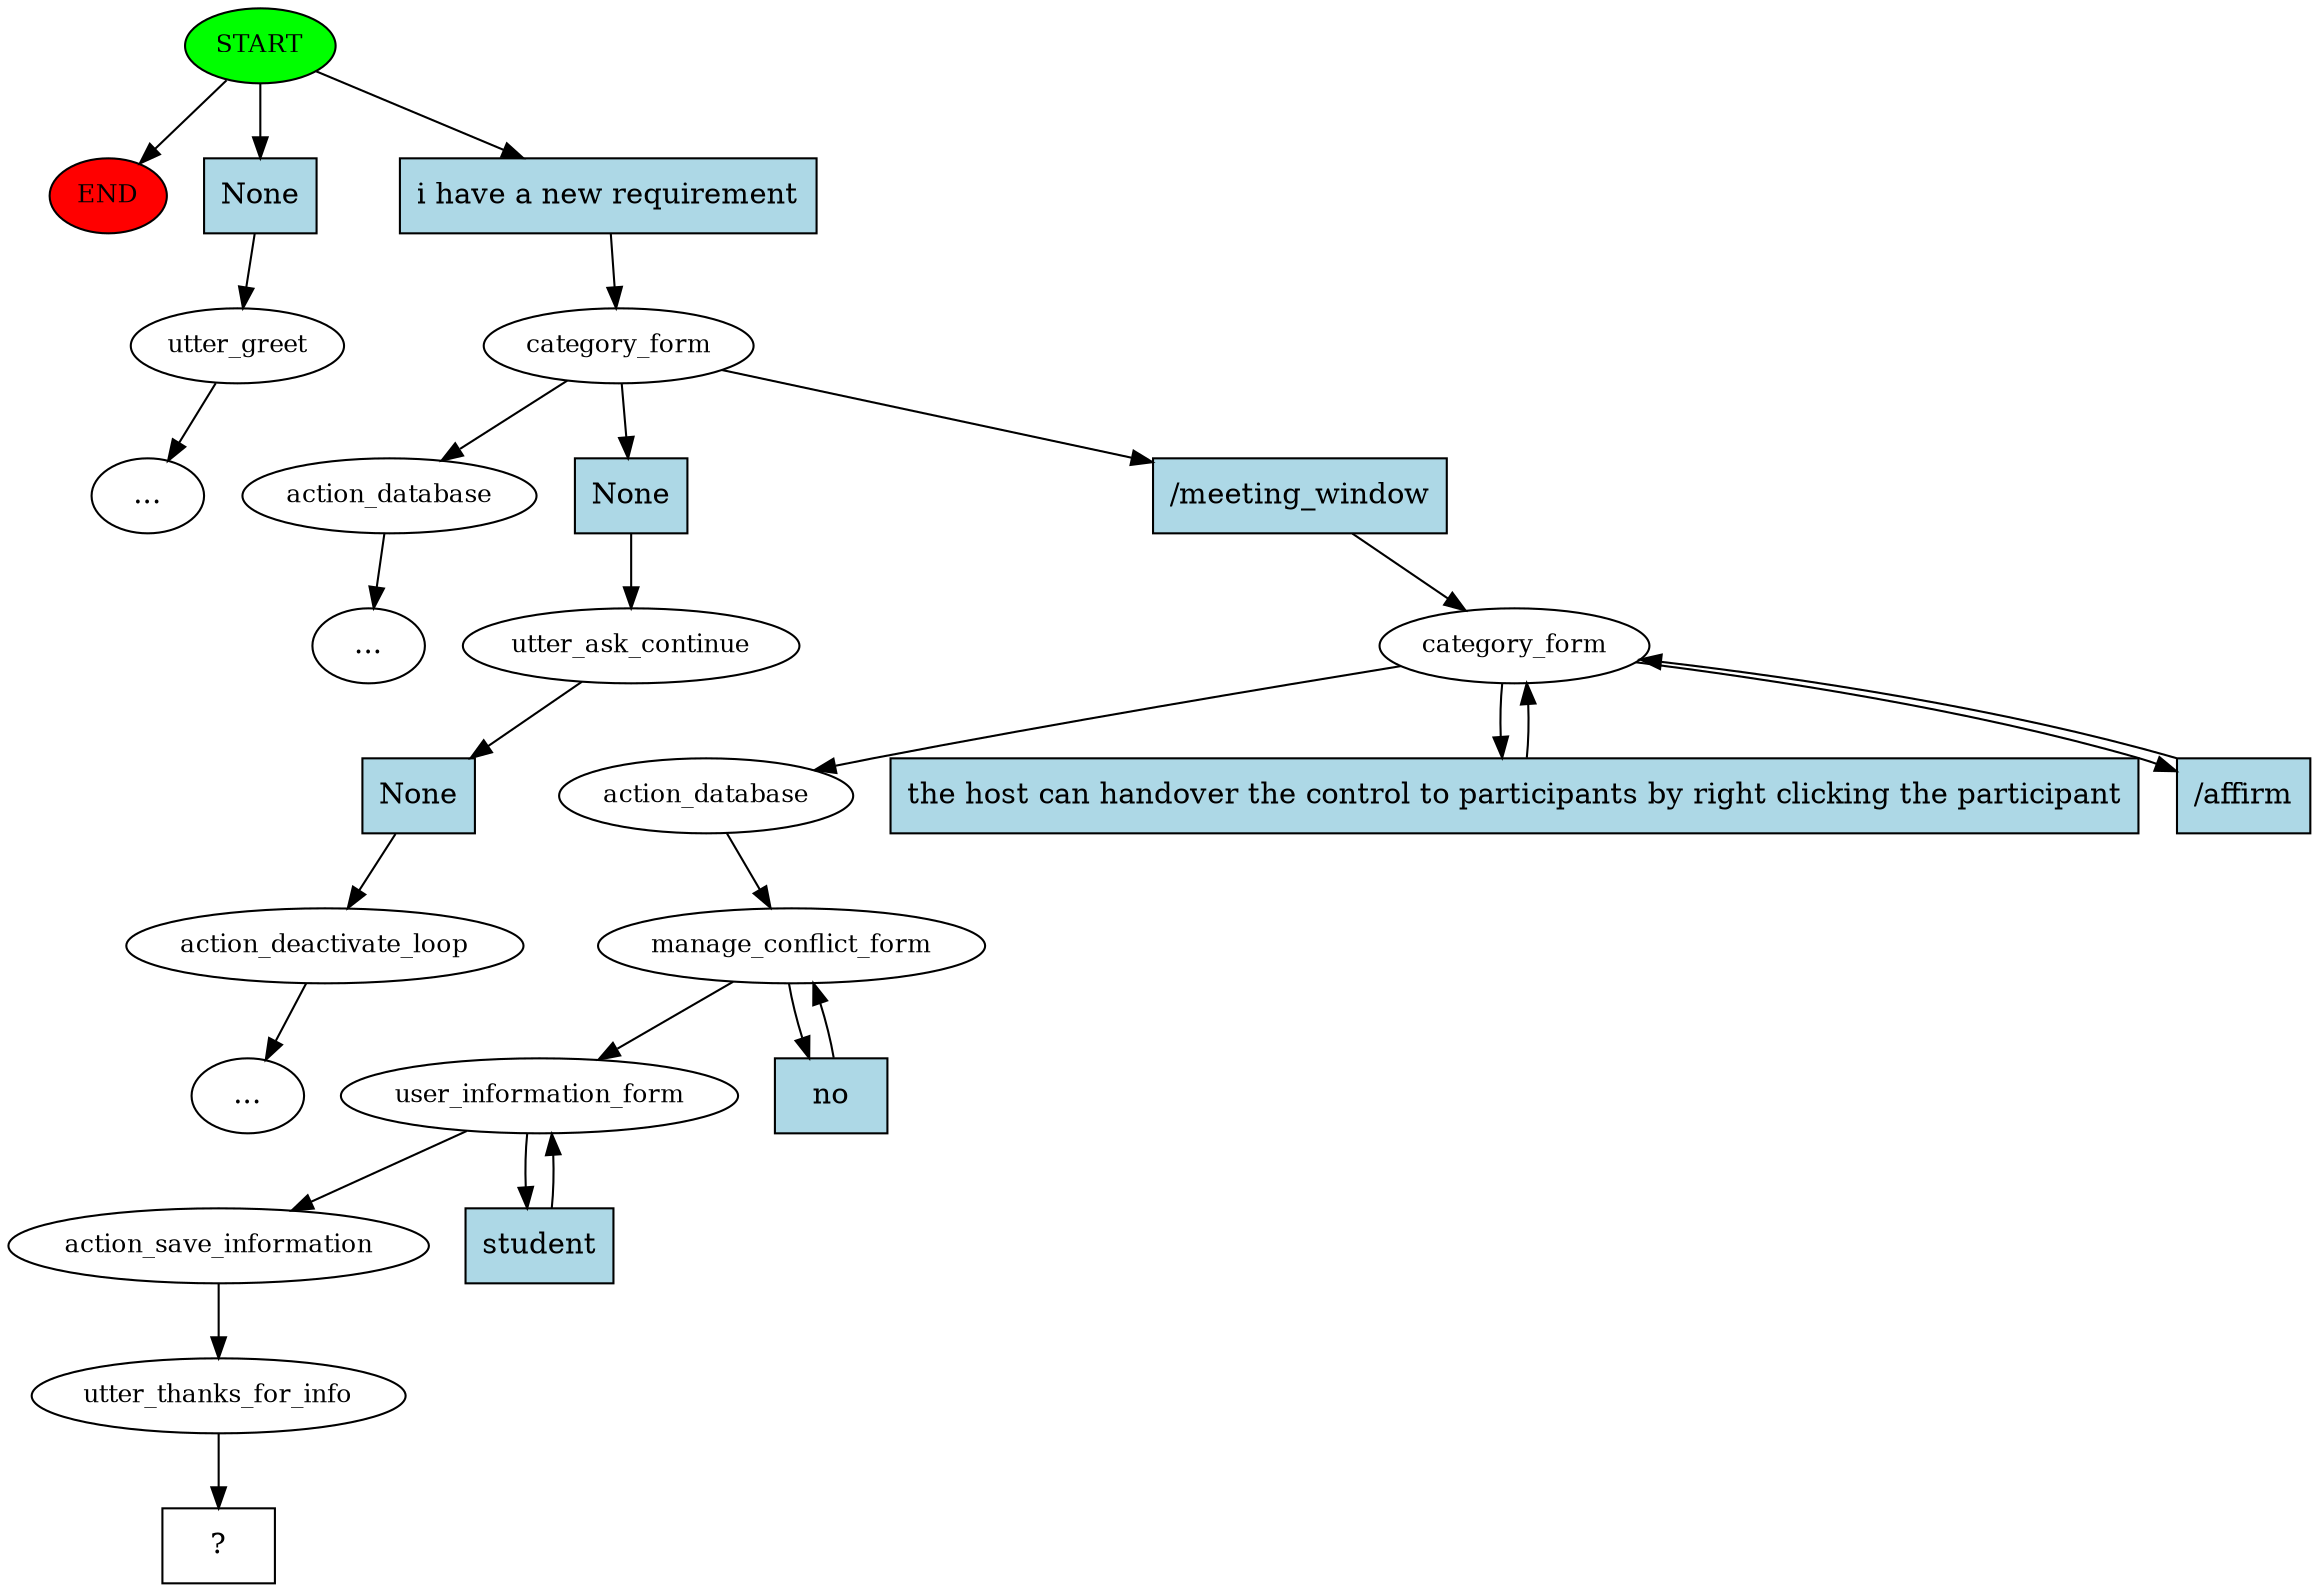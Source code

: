 digraph  {
0 [class="start active", fillcolor=green, fontsize=12, label=START, style=filled];
"-1" [class=end, fillcolor=red, fontsize=12, label=END, style=filled];
1 [class="", fontsize=12, label=utter_greet];
"-5" [class=ellipsis, label="..."];
4 [class=active, fontsize=12, label=category_form];
5 [class="", fontsize=12, label=utter_ask_continue];
6 [class="", fontsize=12, label=action_deactivate_loop];
"-6" [class=ellipsis, label="..."];
8 [class="", fontsize=12, label=action_database];
"-7" [class=ellipsis, label="..."];
10 [class=active, fontsize=12, label=category_form];
13 [class=active, fontsize=12, label=action_database];
14 [class=active, fontsize=12, label=manage_conflict_form];
16 [class=active, fontsize=12, label=user_information_form];
21 [class=active, fontsize=12, label=action_save_information];
22 [class=active, fontsize=12, label=utter_thanks_for_info];
23 [class="intent dashed active", label="  ?  ", shape=rect];
24 [class=intent, fillcolor=lightblue, label=None, shape=rect, style=filled];
25 [class="intent active", fillcolor=lightblue, label="i have a new requirement", shape=rect, style=filled];
26 [class=intent, fillcolor=lightblue, label=None, shape=rect, style=filled];
27 [class="intent active", fillcolor=lightblue, label="/meeting_window", shape=rect, style=filled];
28 [class=intent, fillcolor=lightblue, label=None, shape=rect, style=filled];
29 [class="intent active", fillcolor=lightblue, label="the host can handover the control to participants by right clicking the participant", shape=rect, style=filled];
30 [class="intent active", fillcolor=lightblue, label="/affirm", shape=rect, style=filled];
31 [class="intent active", fillcolor=lightblue, label=no, shape=rect, style=filled];
32 [class="intent active", fillcolor=lightblue, label=student, shape=rect, style=filled];
0 -> "-1"  [class="", key=NONE, label=""];
0 -> 24  [class="", key=0];
0 -> 25  [class=active, key=0];
1 -> "-5"  [class="", key=NONE, label=""];
4 -> 8  [class="", key=NONE, label=""];
4 -> 26  [class="", key=0];
4 -> 27  [class=active, key=0];
5 -> 28  [class="", key=0];
6 -> "-6"  [class="", key=NONE, label=""];
8 -> "-7"  [class="", key=NONE, label=""];
10 -> 13  [class=active, key=NONE, label=""];
10 -> 29  [class=active, key=0];
10 -> 30  [class=active, key=0];
13 -> 14  [class=active, key=NONE, label=""];
14 -> 16  [class=active, key=NONE, label=""];
14 -> 31  [class=active, key=0];
16 -> 21  [class=active, key=NONE, label=""];
16 -> 32  [class=active, key=0];
21 -> 22  [class=active, key=NONE, label=""];
22 -> 23  [class=active, key=NONE, label=""];
24 -> 1  [class="", key=0];
25 -> 4  [class=active, key=0];
26 -> 5  [class="", key=0];
27 -> 10  [class=active, key=0];
28 -> 6  [class="", key=0];
29 -> 10  [class=active, key=0];
30 -> 10  [class=active, key=0];
31 -> 14  [class=active, key=0];
32 -> 16  [class=active, key=0];
}
